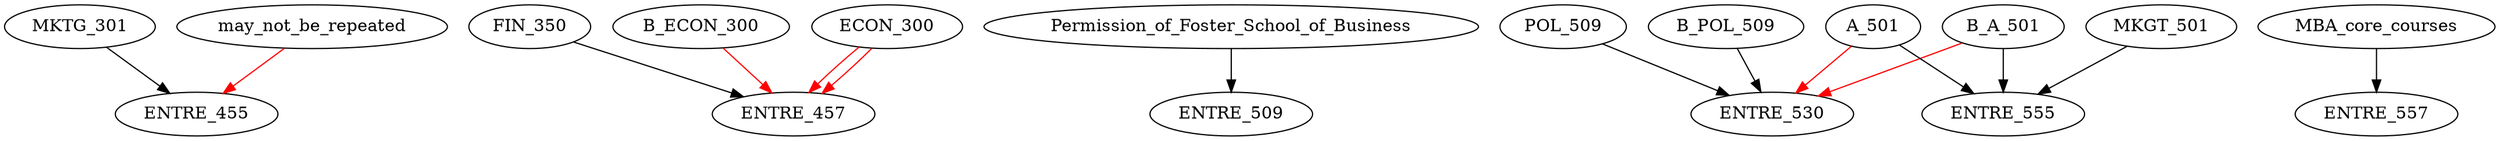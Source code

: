 digraph G {
    edge [color=black];
    MKTG_301 -> ENTRE_455;
    edge [color=red];
    may_not_be_repeated -> ENTRE_455;
    edge [color=black];
    FIN_350 -> ENTRE_457;
    edge [color=red];
    B_ECON_300 -> ENTRE_457;
    ECON_300 -> ENTRE_457;
    ECON_300 -> ENTRE_457;
    edge [color=black];
    Permission_of_Foster_School_of_Business -> ENTRE_509;
    edge [color=black];
    B_POL_509 -> ENTRE_530;
    POL_509 -> ENTRE_530;
    edge [color=red];
    B_A_501 -> ENTRE_530;
    A_501 -> ENTRE_530;
    edge [color=black];
    B_A_501 -> ENTRE_555;
    A_501 -> ENTRE_555;
    MKGT_501 -> ENTRE_555;
    edge [color=black];
    MBA_core_courses -> ENTRE_557;
}
